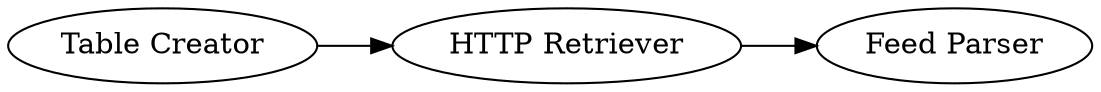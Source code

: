 digraph {
	2 -> 3
	1 -> 2
	1 [label="Table Creator"]
	3 [label="Feed Parser"]
	2 [label="HTTP Retriever"]
	rankdir=LR
}
